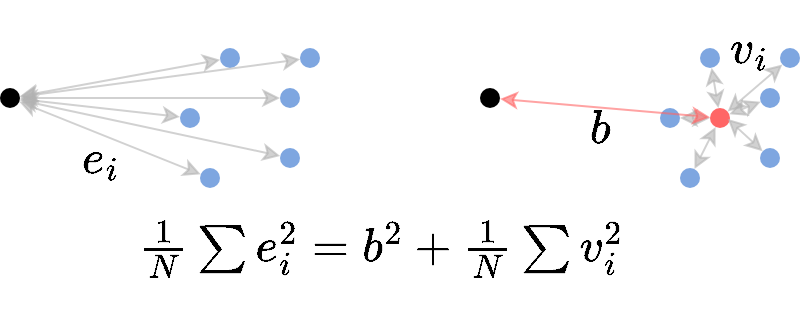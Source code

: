 <mxfile version="14.1.5" type="device"><diagram id="PFM3DkZl21s8BoXkHCKx" name="center_of_mass"><mxGraphModel dx="1350" dy="843" grid="1" gridSize="10" guides="1" tooltips="1" connect="0" arrows="0" fold="1" page="1" pageScale="1" pageWidth="850" pageHeight="1100" math="1" shadow="0"><root><mxCell id="17MiLlAv7-Ra1dlDLFji-0"/><mxCell id="17MiLlAv7-Ra1dlDLFji-1" parent="17MiLlAv7-Ra1dlDLFji-0"/><mxCell id="17MiLlAv7-Ra1dlDLFji-50" value="" style="ellipse;whiteSpace=wrap;html=1;fontSize=20;fontColor=#000000;strokeColor=none;fillColor=#FF6666;" parent="17MiLlAv7-Ra1dlDLFji-1" vertex="1"><mxGeometry x="585" y="400" width="10" height="10" as="geometry"/></mxCell><mxCell id="17MiLlAv7-Ra1dlDLFji-2" value="" style="ellipse;whiteSpace=wrap;html=1;fontSize=20;fontColor=#000000;strokeColor=none;fillColor=#7EA6E0;" parent="17MiLlAv7-Ra1dlDLFji-1" vertex="1"><mxGeometry x="320" y="400" width="10" height="10" as="geometry"/></mxCell><mxCell id="17MiLlAv7-Ra1dlDLFji-3" value="" style="ellipse;whiteSpace=wrap;html=1;fontSize=20;fontColor=#000000;strokeColor=none;fillColor=#7EA6E0;" parent="17MiLlAv7-Ra1dlDLFji-1" vertex="1"><mxGeometry x="340" y="370" width="10" height="10" as="geometry"/></mxCell><mxCell id="17MiLlAv7-Ra1dlDLFji-4" value="" style="ellipse;whiteSpace=wrap;html=1;fontSize=20;fontColor=#000000;strokeColor=none;fillColor=#7EA6E0;" parent="17MiLlAv7-Ra1dlDLFji-1" vertex="1"><mxGeometry x="370" y="390" width="10" height="10" as="geometry"/></mxCell><mxCell id="17MiLlAv7-Ra1dlDLFji-5" value="" style="ellipse;whiteSpace=wrap;html=1;fontSize=20;fontColor=#000000;strokeColor=none;fillColor=#7EA6E0;" parent="17MiLlAv7-Ra1dlDLFji-1" vertex="1"><mxGeometry x="330" y="430" width="10" height="10" as="geometry"/></mxCell><mxCell id="17MiLlAv7-Ra1dlDLFji-6" value="" style="ellipse;whiteSpace=wrap;html=1;fontSize=20;fontColor=#000000;strokeColor=none;fillColor=#7EA6E0;" parent="17MiLlAv7-Ra1dlDLFji-1" vertex="1"><mxGeometry x="370" y="420" width="10" height="10" as="geometry"/></mxCell><mxCell id="17MiLlAv7-Ra1dlDLFji-7" value="" style="ellipse;whiteSpace=wrap;html=1;fontSize=20;fontColor=#000000;strokeColor=none;fillColor=#7EA6E0;" parent="17MiLlAv7-Ra1dlDLFji-1" vertex="1"><mxGeometry x="380" y="370" width="10" height="10" as="geometry"/></mxCell><mxCell id="17MiLlAv7-Ra1dlDLFji-9" value="" style="ellipse;whiteSpace=wrap;html=1;fontSize=20;fontColor=#000000;strokeColor=none;fillColor=#000000;" parent="17MiLlAv7-Ra1dlDLFji-1" vertex="1"><mxGeometry x="230" y="390" width="10" height="10" as="geometry"/></mxCell><mxCell id="17MiLlAv7-Ra1dlDLFji-11" value="" style="endArrow=classic;startArrow=classic;html=1;strokeWidth=1;fontSize=20;fontColor=#000000;opacity=60;strokeColor=#B3B3B3;" parent="17MiLlAv7-Ra1dlDLFji-1" source="17MiLlAv7-Ra1dlDLFji-9" target="17MiLlAv7-Ra1dlDLFji-3" edge="1"><mxGeometry width="50" height="50" relative="1" as="geometry"><mxPoint x="240" y="400" as="sourcePoint"/><mxPoint x="340" y="380" as="targetPoint"/></mxGeometry></mxCell><mxCell id="17MiLlAv7-Ra1dlDLFji-12" value="" style="endArrow=classic;startArrow=classic;html=1;strokeWidth=1;fontSize=20;fontColor=#000000;opacity=60;strokeColor=#B3B3B3;" parent="17MiLlAv7-Ra1dlDLFji-1" source="17MiLlAv7-Ra1dlDLFji-9" target="17MiLlAv7-Ra1dlDLFji-2" edge="1"><mxGeometry width="50" height="50" relative="1" as="geometry"><mxPoint x="230" y="500" as="sourcePoint"/><mxPoint x="320" y="410" as="targetPoint"/></mxGeometry></mxCell><mxCell id="17MiLlAv7-Ra1dlDLFji-13" value="" style="endArrow=classic;startArrow=classic;html=1;strokeWidth=1;fontSize=20;fontColor=#000000;opacity=60;strokeColor=#B3B3B3;" parent="17MiLlAv7-Ra1dlDLFji-1" source="17MiLlAv7-Ra1dlDLFji-9" target="17MiLlAv7-Ra1dlDLFji-7" edge="1"><mxGeometry width="50" height="50" relative="1" as="geometry"><mxPoint x="230" y="500" as="sourcePoint"/><mxPoint x="380" y="380" as="targetPoint"/></mxGeometry></mxCell><mxCell id="17MiLlAv7-Ra1dlDLFji-14" value="" style="endArrow=classic;startArrow=classic;html=1;strokeWidth=1;fontSize=20;fontColor=#000000;opacity=60;strokeColor=#B3B3B3;" parent="17MiLlAv7-Ra1dlDLFji-1" source="17MiLlAv7-Ra1dlDLFji-9" target="17MiLlAv7-Ra1dlDLFji-4" edge="1"><mxGeometry width="50" height="50" relative="1" as="geometry"><mxPoint x="230" y="500" as="sourcePoint"/><mxPoint x="370" y="400" as="targetPoint"/></mxGeometry></mxCell><mxCell id="17MiLlAv7-Ra1dlDLFji-15" value="" style="endArrow=classic;startArrow=classic;html=1;strokeWidth=1;fontSize=20;fontColor=#000000;opacity=60;strokeColor=#B3B3B3;" parent="17MiLlAv7-Ra1dlDLFji-1" source="17MiLlAv7-Ra1dlDLFji-9" target="17MiLlAv7-Ra1dlDLFji-5" edge="1"><mxGeometry width="50" height="50" relative="1" as="geometry"><mxPoint x="230" y="500" as="sourcePoint"/><mxPoint x="330" y="440" as="targetPoint"/></mxGeometry></mxCell><mxCell id="17MiLlAv7-Ra1dlDLFji-16" value="" style="endArrow=classic;startArrow=classic;html=1;strokeWidth=1;fontSize=20;fontColor=#000000;opacity=60;strokeColor=#B3B3B3;" parent="17MiLlAv7-Ra1dlDLFji-1" source="17MiLlAv7-Ra1dlDLFji-9" target="17MiLlAv7-Ra1dlDLFji-6" edge="1"><mxGeometry width="50" height="50" relative="1" as="geometry"><mxPoint x="230" y="500" as="sourcePoint"/><mxPoint x="370" y="430" as="targetPoint"/></mxGeometry></mxCell><mxCell id="17MiLlAv7-Ra1dlDLFji-17" value="\(e_i\)" style="text;html=1;strokeColor=none;fillColor=none;align=center;verticalAlign=middle;whiteSpace=wrap;rounded=0;fontSize=20;" parent="17MiLlAv7-Ra1dlDLFji-1" vertex="1"><mxGeometry x="270" y="415" width="20" height="20" as="geometry"/></mxCell><mxCell id="17MiLlAv7-Ra1dlDLFji-34" value="" style="ellipse;whiteSpace=wrap;html=1;fontSize=20;fontColor=#000000;strokeColor=none;fillColor=#7EA6E0;" parent="17MiLlAv7-Ra1dlDLFji-1" vertex="1"><mxGeometry x="560" y="400" width="10" height="10" as="geometry"/></mxCell><mxCell id="17MiLlAv7-Ra1dlDLFji-35" value="" style="ellipse;whiteSpace=wrap;html=1;fontSize=20;fontColor=#000000;strokeColor=none;fillColor=#7EA6E0;" parent="17MiLlAv7-Ra1dlDLFji-1" vertex="1"><mxGeometry x="580" y="370" width="10" height="10" as="geometry"/></mxCell><mxCell id="17MiLlAv7-Ra1dlDLFji-36" value="" style="ellipse;whiteSpace=wrap;html=1;fontSize=20;fontColor=#000000;strokeColor=none;fillColor=#7EA6E0;" parent="17MiLlAv7-Ra1dlDLFji-1" vertex="1"><mxGeometry x="610" y="390" width="10" height="10" as="geometry"/></mxCell><mxCell id="17MiLlAv7-Ra1dlDLFji-37" value="" style="ellipse;whiteSpace=wrap;html=1;fontSize=20;fontColor=#000000;strokeColor=none;fillColor=#7EA6E0;" parent="17MiLlAv7-Ra1dlDLFji-1" vertex="1"><mxGeometry x="570" y="430" width="10" height="10" as="geometry"/></mxCell><mxCell id="17MiLlAv7-Ra1dlDLFji-38" value="" style="ellipse;whiteSpace=wrap;html=1;fontSize=20;fontColor=#000000;strokeColor=none;fillColor=#7EA6E0;" parent="17MiLlAv7-Ra1dlDLFji-1" vertex="1"><mxGeometry x="610" y="420" width="10" height="10" as="geometry"/></mxCell><mxCell id="17MiLlAv7-Ra1dlDLFji-39" value="" style="ellipse;whiteSpace=wrap;html=1;fontSize=20;fontColor=#000000;strokeColor=none;fillColor=#7EA6E0;" parent="17MiLlAv7-Ra1dlDLFji-1" vertex="1"><mxGeometry x="620" y="370" width="10" height="10" as="geometry"/></mxCell><mxCell id="17MiLlAv7-Ra1dlDLFji-41" value="" style="ellipse;whiteSpace=wrap;html=1;fontSize=20;fontColor=#000000;strokeColor=none;fillColor=#000000;" parent="17MiLlAv7-Ra1dlDLFji-1" vertex="1"><mxGeometry x="470" y="390" width="10" height="10" as="geometry"/></mxCell><mxCell id="17MiLlAv7-Ra1dlDLFji-42" value="\(b\)" style="text;html=1;strokeColor=none;fillColor=none;align=center;verticalAlign=middle;whiteSpace=wrap;rounded=0;fontSize=20;" parent="17MiLlAv7-Ra1dlDLFji-1" vertex="1"><mxGeometry x="520" y="400" width="20" height="20" as="geometry"/></mxCell><mxCell id="17MiLlAv7-Ra1dlDLFji-43" value="" style="endArrow=classic;startArrow=classic;html=1;strokeWidth=1;fontSize=20;fontColor=#000000;opacity=60;strokeColor=#B3B3B3;" parent="17MiLlAv7-Ra1dlDLFji-1" source="17MiLlAv7-Ra1dlDLFji-50" target="17MiLlAv7-Ra1dlDLFji-35" edge="1"><mxGeometry width="50" height="50" relative="1" as="geometry"><mxPoint x="470" y="500" as="sourcePoint"/><mxPoint x="580" y="380" as="targetPoint"/></mxGeometry></mxCell><mxCell id="17MiLlAv7-Ra1dlDLFji-44" value="" style="endArrow=classic;startArrow=classic;html=1;strokeWidth=1;fontSize=20;fontColor=#000000;opacity=60;strokeColor=#B3B3B3;" parent="17MiLlAv7-Ra1dlDLFji-1" source="17MiLlAv7-Ra1dlDLFji-50" target="17MiLlAv7-Ra1dlDLFji-34" edge="1"><mxGeometry width="50" height="50" relative="1" as="geometry"><mxPoint x="470" y="500" as="sourcePoint"/><mxPoint x="560" y="410" as="targetPoint"/></mxGeometry></mxCell><mxCell id="17MiLlAv7-Ra1dlDLFji-45" value="" style="endArrow=classic;startArrow=classic;html=1;strokeWidth=1;fontSize=20;fontColor=#000000;opacity=60;strokeColor=#B3B3B3;" parent="17MiLlAv7-Ra1dlDLFji-1" source="17MiLlAv7-Ra1dlDLFji-50" target="17MiLlAv7-Ra1dlDLFji-39" edge="1"><mxGeometry width="50" height="50" relative="1" as="geometry"><mxPoint x="615" y="350" as="sourcePoint"/><mxPoint x="620" y="380" as="targetPoint"/></mxGeometry></mxCell><mxCell id="17MiLlAv7-Ra1dlDLFji-46" value="" style="endArrow=classic;startArrow=classic;html=1;strokeWidth=1;fontSize=20;fontColor=#000000;opacity=60;strokeColor=#B3B3B3;" parent="17MiLlAv7-Ra1dlDLFji-1" source="17MiLlAv7-Ra1dlDLFji-50" target="17MiLlAv7-Ra1dlDLFji-36" edge="1"><mxGeometry width="50" height="50" relative="1" as="geometry"><mxPoint x="470" y="500" as="sourcePoint"/><mxPoint x="610" y="400" as="targetPoint"/></mxGeometry></mxCell><mxCell id="17MiLlAv7-Ra1dlDLFji-47" value="" style="endArrow=classic;startArrow=classic;html=1;strokeWidth=1;fontSize=20;fontColor=#000000;opacity=60;strokeColor=#B3B3B3;" parent="17MiLlAv7-Ra1dlDLFji-1" source="17MiLlAv7-Ra1dlDLFji-50" target="17MiLlAv7-Ra1dlDLFji-37" edge="1"><mxGeometry width="50" height="50" relative="1" as="geometry"><mxPoint x="470" y="500" as="sourcePoint"/><mxPoint x="570" y="440" as="targetPoint"/></mxGeometry></mxCell><mxCell id="17MiLlAv7-Ra1dlDLFji-48" value="" style="endArrow=classic;startArrow=classic;html=1;strokeWidth=1;fontSize=20;fontColor=#000000;opacity=60;strokeColor=#B3B3B3;exitX=0.889;exitY=0.55;exitDx=0;exitDy=0;exitPerimeter=0;" parent="17MiLlAv7-Ra1dlDLFji-1" source="17MiLlAv7-Ra1dlDLFji-50" target="17MiLlAv7-Ra1dlDLFji-38" edge="1"><mxGeometry width="50" height="50" relative="1" as="geometry"><mxPoint x="470" y="500" as="sourcePoint"/><mxPoint x="610" y="430" as="targetPoint"/></mxGeometry></mxCell><mxCell id="17MiLlAv7-Ra1dlDLFji-49" value="\(v_i\)" style="text;html=1;strokeColor=none;fillColor=none;align=center;verticalAlign=middle;whiteSpace=wrap;rounded=0;fontSize=20;" parent="17MiLlAv7-Ra1dlDLFji-1" vertex="1"><mxGeometry x="595" y="360" width="20" height="20" as="geometry"/></mxCell><mxCell id="17MiLlAv7-Ra1dlDLFji-53" value="\(\frac{1}{N}\sum e_i^2=b^2+\frac{1}{N}\sum&lt;br&gt;v_i^2\)" style="text;html=1;strokeColor=none;fillColor=none;align=center;verticalAlign=middle;whiteSpace=wrap;rounded=0;fontSize=20;fontColor=#000000;" parent="17MiLlAv7-Ra1dlDLFji-1" vertex="1"><mxGeometry x="280" y="450" width="280" height="40" as="geometry"/></mxCell><mxCell id="17MiLlAv7-Ra1dlDLFji-52" value="" style="endArrow=classic;startArrow=classic;html=1;strokeWidth=1;fontSize=20;fontColor=#000000;opacity=60;strokeColor=#FF6666;" parent="17MiLlAv7-Ra1dlDLFji-1" source="17MiLlAv7-Ra1dlDLFji-50" target="17MiLlAv7-Ra1dlDLFji-41" edge="1"><mxGeometry width="50" height="50" relative="1" as="geometry"><mxPoint x="622.784" y="419.482" as="sourcePoint"/><mxPoint x="612.236" y="440.528" as="targetPoint"/></mxGeometry></mxCell></root></mxGraphModel></diagram></mxfile>